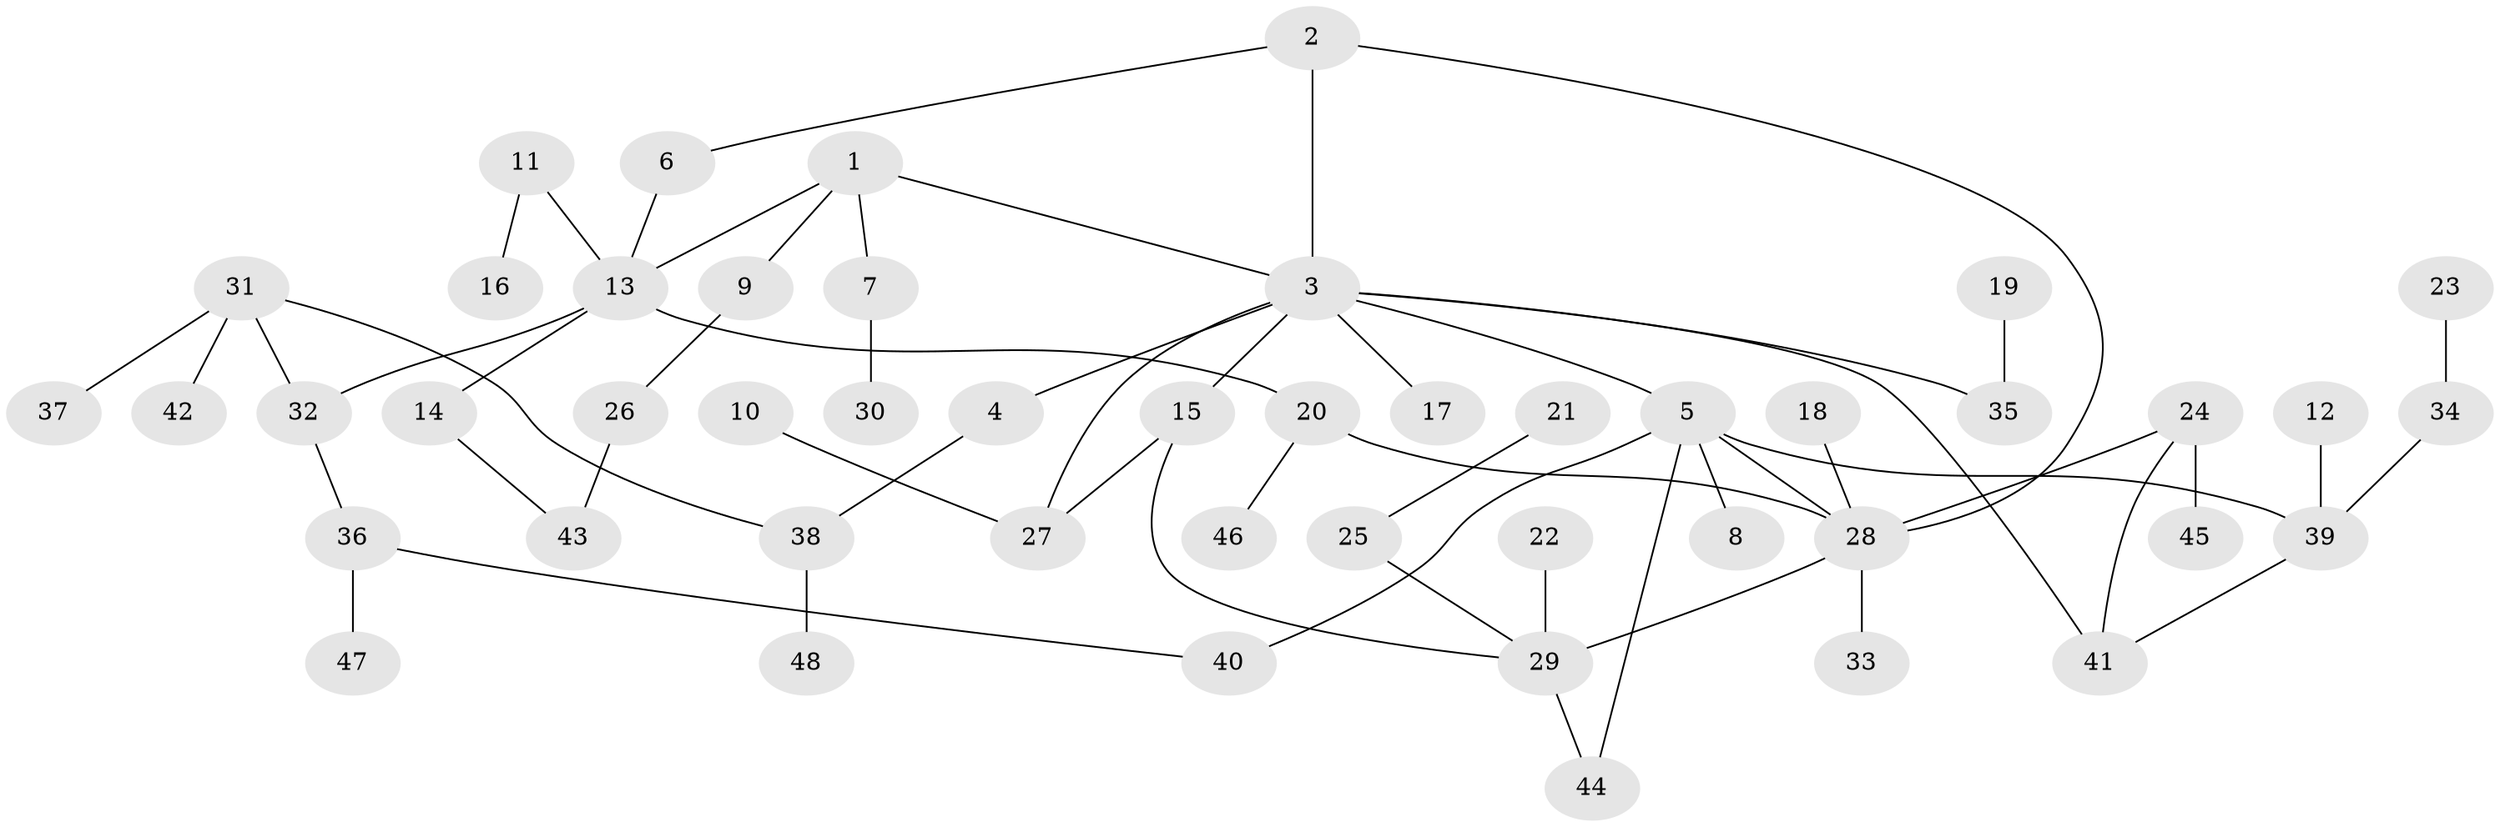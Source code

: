 // original degree distribution, {5: 0.031578947368421054, 4: 0.10526315789473684, 3: 0.2, 6: 0.021052631578947368, 2: 0.2631578947368421, 1: 0.37894736842105264}
// Generated by graph-tools (version 1.1) at 2025/48/03/06/25 01:48:57]
// undirected, 48 vertices, 58 edges
graph export_dot {
graph [start="1"]
  node [color=gray90,style=filled];
  1;
  2;
  3;
  4;
  5;
  6;
  7;
  8;
  9;
  10;
  11;
  12;
  13;
  14;
  15;
  16;
  17;
  18;
  19;
  20;
  21;
  22;
  23;
  24;
  25;
  26;
  27;
  28;
  29;
  30;
  31;
  32;
  33;
  34;
  35;
  36;
  37;
  38;
  39;
  40;
  41;
  42;
  43;
  44;
  45;
  46;
  47;
  48;
  1 -- 3 [weight=1.0];
  1 -- 7 [weight=1.0];
  1 -- 9 [weight=1.0];
  1 -- 13 [weight=1.0];
  2 -- 3 [weight=1.0];
  2 -- 6 [weight=1.0];
  2 -- 28 [weight=1.0];
  3 -- 4 [weight=1.0];
  3 -- 5 [weight=1.0];
  3 -- 15 [weight=1.0];
  3 -- 17 [weight=1.0];
  3 -- 27 [weight=1.0];
  3 -- 35 [weight=1.0];
  3 -- 41 [weight=1.0];
  4 -- 38 [weight=1.0];
  5 -- 8 [weight=1.0];
  5 -- 28 [weight=1.0];
  5 -- 39 [weight=1.0];
  5 -- 40 [weight=1.0];
  5 -- 44 [weight=1.0];
  6 -- 13 [weight=1.0];
  7 -- 30 [weight=1.0];
  9 -- 26 [weight=1.0];
  10 -- 27 [weight=1.0];
  11 -- 13 [weight=1.0];
  11 -- 16 [weight=1.0];
  12 -- 39 [weight=1.0];
  13 -- 14 [weight=1.0];
  13 -- 20 [weight=1.0];
  13 -- 32 [weight=1.0];
  14 -- 43 [weight=1.0];
  15 -- 27 [weight=1.0];
  15 -- 29 [weight=1.0];
  18 -- 28 [weight=1.0];
  19 -- 35 [weight=1.0];
  20 -- 28 [weight=1.0];
  20 -- 46 [weight=1.0];
  21 -- 25 [weight=1.0];
  22 -- 29 [weight=1.0];
  23 -- 34 [weight=1.0];
  24 -- 28 [weight=1.0];
  24 -- 41 [weight=1.0];
  24 -- 45 [weight=1.0];
  25 -- 29 [weight=1.0];
  26 -- 43 [weight=1.0];
  28 -- 29 [weight=1.0];
  28 -- 33 [weight=1.0];
  29 -- 44 [weight=1.0];
  31 -- 32 [weight=1.0];
  31 -- 37 [weight=1.0];
  31 -- 38 [weight=1.0];
  31 -- 42 [weight=1.0];
  32 -- 36 [weight=1.0];
  34 -- 39 [weight=1.0];
  36 -- 40 [weight=1.0];
  36 -- 47 [weight=1.0];
  38 -- 48 [weight=1.0];
  39 -- 41 [weight=1.0];
}
